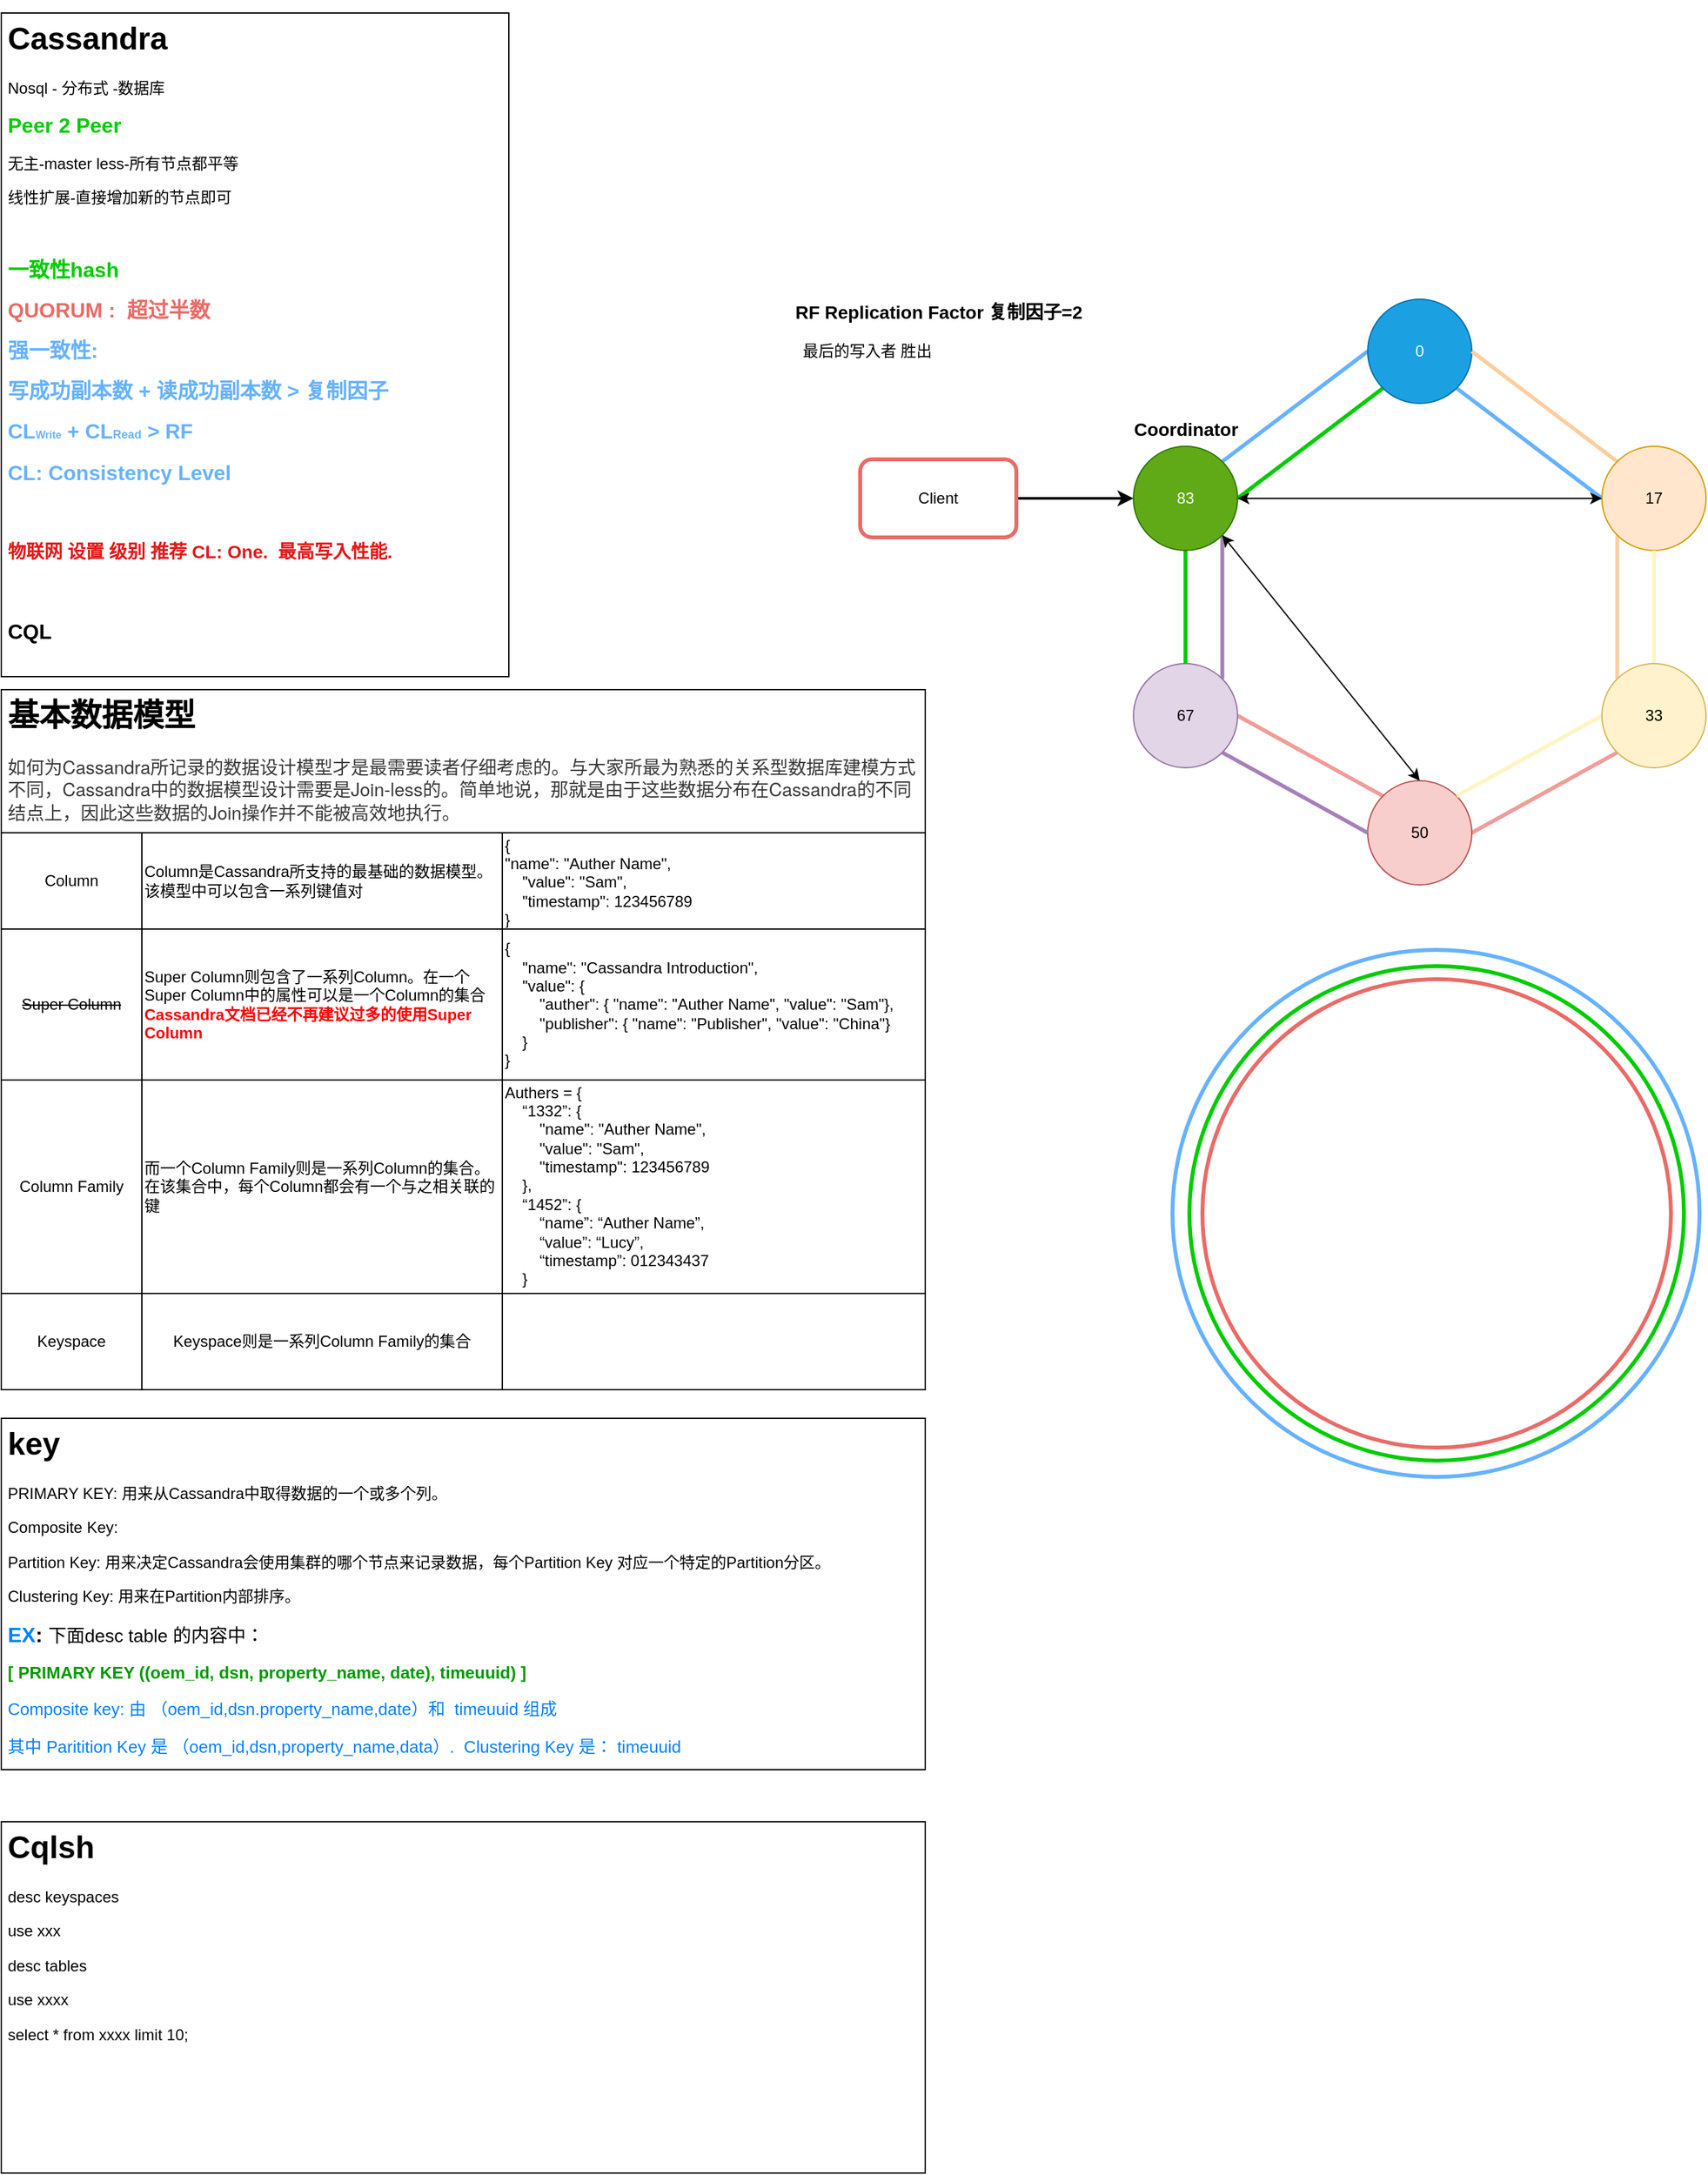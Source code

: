 <mxfile version="13.3.9" type="device" pages="3"><diagram id="2OuVU0kaHSnllwLaU3tQ" name="Page-1"><mxGraphModel dx="752" dy="502" grid="1" gridSize="10" guides="1" tooltips="1" connect="1" arrows="1" fold="1" page="1" pageScale="1" pageWidth="1920" pageHeight="1200" math="0" shadow="0"><root><mxCell id="0"/><mxCell id="1" parent="0"/><mxCell id="NVjWljnD1QJz2eaeQMx4-17" value="" style="ellipse;whiteSpace=wrap;html=1;aspect=fixed;fillColor=none;strokeWidth=3;strokeColor=#00CC00;" parent="1" vertex="1"><mxGeometry x="923" y="742.5" width="380" height="380" as="geometry"/></mxCell><mxCell id="NVjWljnD1QJz2eaeQMx4-18" value="" style="ellipse;whiteSpace=wrap;html=1;aspect=fixed;fillColor=none;strokeWidth=3;strokeColor=#66B2FF;" parent="1" vertex="1"><mxGeometry x="910" y="730" width="405" height="405" as="geometry"/></mxCell><mxCell id="NVjWljnD1QJz2eaeQMx4-1" value="&lt;h1&gt;Cassandra&lt;/h1&gt;&lt;p&gt;Nosql - 分布式 -数据库&amp;nbsp;&amp;nbsp;&lt;/p&gt;&lt;b style=&quot;color: rgb(0 , 204 , 0) ; font-size: 16px&quot;&gt;Peer 2 Peer&lt;/b&gt;&lt;p&gt;无主-master less-所有节点都平等&lt;/p&gt;&lt;p&gt;线性扩展-直接增加新的节点即可&lt;/p&gt;&lt;p&gt;&lt;br&gt;&lt;/p&gt;&lt;p&gt;&lt;font style=&quot;font-size: 16px&quot; color=&quot;#00cc00&quot;&gt;&lt;b&gt;一致性hash&lt;/b&gt;&lt;/font&gt;&lt;/p&gt;&lt;p&gt;&lt;b&gt;&lt;font color=&quot;#ea6b66&quot; style=&quot;font-size: 16px&quot;&gt;QUORUM :&amp;nbsp; 超过半数&lt;/font&gt;&lt;/b&gt;&lt;/p&gt;&lt;div&gt;&lt;b style=&quot;font-size: 16px ; color: rgb(102 , 178 , 255)&quot;&gt;强一致性:&amp;nbsp;&lt;/b&gt;&lt;br&gt;&lt;/div&gt;&lt;p&gt;&lt;font style=&quot;font-size: 16px&quot; color=&quot;#66b2ff&quot;&gt;&lt;b&gt;写成功副本数 + 读成功副本数 &amp;gt; 复制因子&lt;/b&gt;&lt;/font&gt;&lt;/p&gt;&lt;p&gt;&lt;b&gt;&lt;font color=&quot;#66b2ff&quot;&gt;&lt;span style=&quot;font-size: 16px&quot;&gt;CL&lt;/span&gt;&lt;font style=&quot;font-size: 8px&quot;&gt;Write&lt;/font&gt;&lt;span style=&quot;font-size: 16px&quot;&gt; + CL&lt;/span&gt;&lt;font style=&quot;font-size: 9px&quot;&gt;Read&lt;/font&gt;&lt;span style=&quot;font-size: 16px&quot;&gt; &amp;gt; RF&lt;/span&gt;&lt;/font&gt;&lt;/b&gt;&lt;/p&gt;&lt;p&gt;&lt;b&gt;&lt;span style=&quot;font-size: 16px&quot;&gt;&lt;font color=&quot;#66b2ff&quot;&gt;CL: Consistency Level&lt;/font&gt;&lt;/span&gt;&lt;/b&gt;&lt;/p&gt;&lt;p&gt;&lt;font color=&quot;#00cc00&quot;&gt;&lt;b&gt;&lt;span style=&quot;font-size: 16px&quot;&gt;&lt;br&gt;&lt;/span&gt;&lt;/b&gt;&lt;/font&gt;&lt;/p&gt;&lt;p&gt;&lt;b&gt;&lt;font style=&quot;font-size: 14px&quot; color=&quot;#e61717&quot;&gt;物联网 设置 级别 推荐 CL: One.&amp;nbsp; 最高写入性能.&lt;/font&gt;&lt;/b&gt;&lt;/p&gt;&lt;p&gt;&lt;font style=&quot;font-size: 16px&quot; color=&quot;#00cc00&quot;&gt;&lt;b&gt;&lt;br&gt;&lt;/b&gt;&lt;/font&gt;&lt;/p&gt;&lt;p&gt;&lt;font style=&quot;font-size: 16px&quot;&gt;&lt;b&gt;CQL&lt;/b&gt;&lt;/font&gt;&lt;/p&gt;&lt;p&gt;&lt;font style=&quot;font-size: 16px&quot; color=&quot;#00cc00&quot;&gt;&lt;b&gt;&lt;br&gt;&lt;/b&gt;&lt;/font&gt;&lt;/p&gt;&lt;p&gt;&lt;br&gt;&lt;/p&gt;" style="text;html=1;strokeColor=#000000;spacing=5;spacingTop=-20;whiteSpace=wrap;overflow=hidden;rounded=0;fillColor=#ffffff;" parent="1" vertex="1"><mxGeometry x="10" y="10" width="390" height="510" as="geometry"/></mxCell><mxCell id="NVjWljnD1QJz2eaeQMx4-2" value="" style="ellipse;whiteSpace=wrap;html=1;aspect=fixed;fillColor=none;strokeWidth=3;strokeColor=#EA6B66;" parent="1" vertex="1"><mxGeometry x="933" y="752.5" width="360" height="360" as="geometry"/></mxCell><mxCell id="NVjWljnD1QJz2eaeQMx4-23" style="edgeStyle=none;rounded=0;orthogonalLoop=1;jettySize=auto;html=1;exitX=0;exitY=0.5;exitDx=0;exitDy=0;entryX=1;entryY=0;entryDx=0;entryDy=0;strokeColor=#66B2FF;strokeWidth=3;endArrow=none;endFill=0;" parent="1" source="NVjWljnD1QJz2eaeQMx4-3" target="NVjWljnD1QJz2eaeQMx4-8" edge="1"><mxGeometry relative="1" as="geometry"/></mxCell><mxCell id="NVjWljnD1QJz2eaeQMx4-30" style="edgeStyle=none;rounded=0;orthogonalLoop=1;jettySize=auto;html=1;exitX=1;exitY=1;exitDx=0;exitDy=0;entryX=0;entryY=0.5;entryDx=0;entryDy=0;endArrow=none;endFill=0;strokeColor=#66B2FF;strokeWidth=3;" parent="1" source="NVjWljnD1QJz2eaeQMx4-3" target="NVjWljnD1QJz2eaeQMx4-5" edge="1"><mxGeometry relative="1" as="geometry"/></mxCell><mxCell id="NVjWljnD1QJz2eaeQMx4-35" style="edgeStyle=none;rounded=0;orthogonalLoop=1;jettySize=auto;html=1;exitX=0;exitY=1;exitDx=0;exitDy=0;entryX=1;entryY=0.5;entryDx=0;entryDy=0;endArrow=none;endFill=0;strokeColor=#00CC00;strokeWidth=3;" parent="1" source="NVjWljnD1QJz2eaeQMx4-3" target="NVjWljnD1QJz2eaeQMx4-8" edge="1"><mxGeometry relative="1" as="geometry"/></mxCell><mxCell id="NVjWljnD1QJz2eaeQMx4-3" value="0" style="ellipse;whiteSpace=wrap;html=1;aspect=fixed;strokeColor=#006EAF;fillColor=#1ba1e2;fontColor=#ffffff;" parent="1" vertex="1"><mxGeometry x="1060" y="230" width="80" height="80" as="geometry"/></mxCell><mxCell id="NVjWljnD1QJz2eaeQMx4-26" style="edgeStyle=none;rounded=0;orthogonalLoop=1;jettySize=auto;html=1;exitX=1;exitY=0.5;exitDx=0;exitDy=0;entryX=0;entryY=1;entryDx=0;entryDy=0;endArrow=none;endFill=0;strokeColor=#F19C99;strokeWidth=3;" parent="1" source="NVjWljnD1QJz2eaeQMx4-4" target="NVjWljnD1QJz2eaeQMx4-6" edge="1"><mxGeometry relative="1" as="geometry"/></mxCell><mxCell id="NVjWljnD1QJz2eaeQMx4-33" style="edgeStyle=none;rounded=0;orthogonalLoop=1;jettySize=auto;html=1;exitX=0;exitY=0;exitDx=0;exitDy=0;entryX=1;entryY=0.5;entryDx=0;entryDy=0;endArrow=none;endFill=0;strokeColor=#F19C99;strokeWidth=3;" parent="1" source="NVjWljnD1QJz2eaeQMx4-4" target="NVjWljnD1QJz2eaeQMx4-7" edge="1"><mxGeometry relative="1" as="geometry"/></mxCell><mxCell id="NVjWljnD1QJz2eaeQMx4-4" value="50" style="ellipse;whiteSpace=wrap;html=1;aspect=fixed;strokeColor=#b85450;fillColor=#f8cecc;" parent="1" vertex="1"><mxGeometry x="1060" y="600" width="80" height="80" as="geometry"/></mxCell><mxCell id="NVjWljnD1QJz2eaeQMx4-24" style="edgeStyle=none;rounded=0;orthogonalLoop=1;jettySize=auto;html=1;exitX=0;exitY=0;exitDx=0;exitDy=0;entryX=1;entryY=0.5;entryDx=0;entryDy=0;endArrow=none;endFill=0;strokeColor=#FFCE9F;strokeWidth=3;" parent="1" source="NVjWljnD1QJz2eaeQMx4-5" target="NVjWljnD1QJz2eaeQMx4-3" edge="1"><mxGeometry relative="1" as="geometry"/></mxCell><mxCell id="NVjWljnD1QJz2eaeQMx4-31" style="edgeStyle=none;rounded=0;orthogonalLoop=1;jettySize=auto;html=1;exitX=0;exitY=1;exitDx=0;exitDy=0;entryX=0;entryY=0;entryDx=0;entryDy=0;endArrow=none;endFill=0;strokeColor=#FFCE9F;strokeWidth=3;" parent="1" source="NVjWljnD1QJz2eaeQMx4-5" target="NVjWljnD1QJz2eaeQMx4-6" edge="1"><mxGeometry relative="1" as="geometry"/></mxCell><mxCell id="NVjWljnD1QJz2eaeQMx4-5" value="17" style="ellipse;whiteSpace=wrap;html=1;aspect=fixed;strokeColor=#d79b00;fillColor=#ffe6cc;" parent="1" vertex="1"><mxGeometry x="1240" y="343" width="80" height="80" as="geometry"/></mxCell><mxCell id="NVjWljnD1QJz2eaeQMx4-25" style="edgeStyle=none;rounded=0;orthogonalLoop=1;jettySize=auto;html=1;exitX=0.5;exitY=0;exitDx=0;exitDy=0;entryX=0.5;entryY=1;entryDx=0;entryDy=0;endArrow=none;endFill=0;strokeColor=#FFF4C3;strokeWidth=3;" parent="1" source="NVjWljnD1QJz2eaeQMx4-6" target="NVjWljnD1QJz2eaeQMx4-5" edge="1"><mxGeometry relative="1" as="geometry"/></mxCell><mxCell id="NVjWljnD1QJz2eaeQMx4-32" style="edgeStyle=none;rounded=0;orthogonalLoop=1;jettySize=auto;html=1;exitX=0;exitY=0.5;exitDx=0;exitDy=0;entryX=1;entryY=0;entryDx=0;entryDy=0;endArrow=none;endFill=0;strokeColor=#FFF4C3;strokeWidth=3;" parent="1" source="NVjWljnD1QJz2eaeQMx4-6" target="NVjWljnD1QJz2eaeQMx4-4" edge="1"><mxGeometry relative="1" as="geometry"/></mxCell><mxCell id="NVjWljnD1QJz2eaeQMx4-6" value="33" style="ellipse;whiteSpace=wrap;html=1;aspect=fixed;strokeColor=#d6b656;fillColor=#fff2cc;" parent="1" vertex="1"><mxGeometry x="1240" y="510" width="80" height="80" as="geometry"/></mxCell><mxCell id="NVjWljnD1QJz2eaeQMx4-27" style="edgeStyle=none;rounded=0;orthogonalLoop=1;jettySize=auto;html=1;exitX=1;exitY=1;exitDx=0;exitDy=0;entryX=0;entryY=0.5;entryDx=0;entryDy=0;endArrow=none;endFill=0;strokeColor=#A680B8;strokeWidth=3;" parent="1" source="NVjWljnD1QJz2eaeQMx4-7" target="NVjWljnD1QJz2eaeQMx4-4" edge="1"><mxGeometry relative="1" as="geometry"/></mxCell><mxCell id="NVjWljnD1QJz2eaeQMx4-34" style="edgeStyle=none;rounded=0;orthogonalLoop=1;jettySize=auto;html=1;exitX=1;exitY=0;exitDx=0;exitDy=0;entryX=1;entryY=1;entryDx=0;entryDy=0;endArrow=none;endFill=0;strokeColor=#A680B8;strokeWidth=3;" parent="1" source="NVjWljnD1QJz2eaeQMx4-7" target="NVjWljnD1QJz2eaeQMx4-8" edge="1"><mxGeometry relative="1" as="geometry"/></mxCell><mxCell id="NVjWljnD1QJz2eaeQMx4-7" value="67" style="ellipse;whiteSpace=wrap;html=1;aspect=fixed;strokeColor=#9673a6;fillColor=#e1d5e7;" parent="1" vertex="1"><mxGeometry x="880" y="510" width="80" height="80" as="geometry"/></mxCell><mxCell id="NVjWljnD1QJz2eaeQMx4-28" style="edgeStyle=none;rounded=0;orthogonalLoop=1;jettySize=auto;html=1;exitX=0.5;exitY=1;exitDx=0;exitDy=0;entryX=0.5;entryY=0;entryDx=0;entryDy=0;endArrow=none;endFill=0;strokeColor=#00CC00;strokeWidth=3;" parent="1" source="NVjWljnD1QJz2eaeQMx4-8" target="NVjWljnD1QJz2eaeQMx4-7" edge="1"><mxGeometry relative="1" as="geometry"/></mxCell><mxCell id="NVjWljnD1QJz2eaeQMx4-40" style="edgeStyle=none;rounded=0;orthogonalLoop=1;jettySize=auto;html=1;exitX=1;exitY=0.5;exitDx=0;exitDy=0;endArrow=classic;endFill=1;strokeColor=#000000;strokeWidth=1;startArrow=classic;startFill=1;" parent="1" source="NVjWljnD1QJz2eaeQMx4-8" target="NVjWljnD1QJz2eaeQMx4-5" edge="1"><mxGeometry relative="1" as="geometry"/></mxCell><mxCell id="NVjWljnD1QJz2eaeQMx4-41" style="edgeStyle=none;rounded=0;orthogonalLoop=1;jettySize=auto;html=1;exitX=1;exitY=1;exitDx=0;exitDy=0;entryX=0.5;entryY=0;entryDx=0;entryDy=0;endArrow=classic;endFill=1;strokeColor=#000000;strokeWidth=1;startArrow=classic;startFill=1;" parent="1" source="NVjWljnD1QJz2eaeQMx4-8" target="NVjWljnD1QJz2eaeQMx4-4" edge="1"><mxGeometry relative="1" as="geometry"/></mxCell><mxCell id="NVjWljnD1QJz2eaeQMx4-8" value="83" style="ellipse;whiteSpace=wrap;html=1;aspect=fixed;strokeColor=#2D7600;fillColor=#60a917;fontColor=#ffffff;" parent="1" vertex="1"><mxGeometry x="880" y="343" width="80" height="80" as="geometry"/></mxCell><mxCell id="NVjWljnD1QJz2eaeQMx4-16" value="&lt;b&gt;&lt;font style=&quot;font-size: 14px&quot;&gt;RF Replication Factor 复制因子=2&lt;/font&gt;&lt;/b&gt;" style="text;html=1;align=center;verticalAlign=middle;resizable=0;points=[];autosize=1;" parent="1" vertex="1"><mxGeometry x="610" y="230" width="240" height="20" as="geometry"/></mxCell><mxCell id="NVjWljnD1QJz2eaeQMx4-37" style="edgeStyle=none;rounded=0;orthogonalLoop=1;jettySize=auto;html=1;exitX=1;exitY=0.5;exitDx=0;exitDy=0;entryX=0;entryY=0.5;entryDx=0;entryDy=0;endArrow=classic;endFill=1;strokeColor=#000000;strokeWidth=2;" parent="1" source="NVjWljnD1QJz2eaeQMx4-36" target="NVjWljnD1QJz2eaeQMx4-8" edge="1"><mxGeometry relative="1" as="geometry"/></mxCell><mxCell id="NVjWljnD1QJz2eaeQMx4-36" value="Client" style="rounded=1;whiteSpace=wrap;html=1;strokeColor=#EA6B66;strokeWidth=3;" parent="1" vertex="1"><mxGeometry x="670" y="353" width="120" height="60" as="geometry"/></mxCell><mxCell id="NVjWljnD1QJz2eaeQMx4-38" value="&lt;font style=&quot;font-size: 14px&quot;&gt;&lt;b&gt;Coordinator&lt;/b&gt;&lt;/font&gt;" style="text;html=1;align=center;verticalAlign=middle;resizable=0;points=[];autosize=1;" parent="1" vertex="1"><mxGeometry x="870" y="320" width="100" height="20" as="geometry"/></mxCell><mxCell id="NVjWljnD1QJz2eaeQMx4-39" value="最后的写入者 胜出" style="text;html=1;align=center;verticalAlign=middle;resizable=0;points=[];autosize=1;" parent="1" vertex="1"><mxGeometry x="620" y="260" width="110" height="20" as="geometry"/></mxCell><mxCell id="iDSvn_TPb6qCqPE9EEBJ-1" value="&lt;h1&gt;基本数据模型&lt;/h1&gt;&lt;p&gt;&lt;span style=&quot;color: rgb(57 , 57 , 57) ; font-family: &amp;#34;pingfang sc&amp;#34; , &amp;#34;microsoft yahei&amp;#34; , &amp;#34;helvetica neue&amp;#34; , &amp;#34;helvetica&amp;#34; , &amp;#34;arial&amp;#34; , sans-serif ; font-size: 14px ; background-color: rgb(255 , 255 , 255)&quot;&gt;如何为Cassandra所记录的数据设计模型才是最需要读者仔细考虑的。与大家所最为熟悉的关系型数据库建模方式不同，Cassandra中的数据模型设计需要是Join-less的。简单地说，那就是由于这些数据分布在Cassandra的不同结点上，因此这些数据的Join操作并不能被高效地执行。&lt;/span&gt;&lt;br&gt;&lt;/p&gt;" style="text;html=1;spacing=5;spacingTop=-20;whiteSpace=wrap;overflow=hidden;rounded=0;fillColor=#ffffff;strokeColor=#000000;" vertex="1" parent="1"><mxGeometry x="10" y="530" width="710" height="110" as="geometry"/></mxCell><mxCell id="iDSvn_TPb6qCqPE9EEBJ-3" value="" style="shape=table;html=1;whiteSpace=wrap;startSize=0;container=1;collapsible=0;childLayout=tableLayout;strokeColor=#000000;fillColor=#ffffff;" vertex="1" parent="1"><mxGeometry x="10" y="640" width="710" height="428" as="geometry"/></mxCell><mxCell id="iDSvn_TPb6qCqPE9EEBJ-4" value="" style="shape=partialRectangle;html=1;whiteSpace=wrap;collapsible=0;dropTarget=0;pointerEvents=0;fillColor=none;top=0;left=0;bottom=0;right=0;points=[[0,0.5],[1,0.5]];portConstraint=eastwest;" vertex="1" parent="iDSvn_TPb6qCqPE9EEBJ-3"><mxGeometry width="710" height="74" as="geometry"/></mxCell><mxCell id="iDSvn_TPb6qCqPE9EEBJ-5" value="Column" style="shape=partialRectangle;html=1;whiteSpace=wrap;connectable=0;fillColor=none;top=0;left=0;bottom=0;right=0;overflow=hidden;" vertex="1" parent="iDSvn_TPb6qCqPE9EEBJ-4"><mxGeometry width="108" height="74" as="geometry"/></mxCell><mxCell id="iDSvn_TPb6qCqPE9EEBJ-6" value="Column是Cassandra所支持的最基础的数据模型。该模型中可以包含一系列键值对" style="shape=partialRectangle;html=1;whiteSpace=wrap;connectable=0;fillColor=none;top=0;left=0;bottom=0;right=0;overflow=hidden;align=left;" vertex="1" parent="iDSvn_TPb6qCqPE9EEBJ-4"><mxGeometry x="108" width="277" height="74" as="geometry"/></mxCell><mxCell id="iDSvn_TPb6qCqPE9EEBJ-7" value="&lt;div&gt;{&lt;/div&gt;&lt;div&gt;&lt;span&gt;&#9;&lt;/span&gt;&quot;name&quot;: &quot;Auther Name&quot;,&lt;/div&gt;&lt;div&gt;&amp;nbsp; &amp;nbsp; &quot;value&quot;: &quot;Sam&quot;,&lt;/div&gt;&lt;div&gt;&amp;nbsp; &amp;nbsp; &quot;timestamp&quot;: 123456789&lt;/div&gt;&lt;div&gt;}&lt;/div&gt;" style="shape=partialRectangle;html=1;whiteSpace=wrap;connectable=0;fillColor=none;top=0;left=0;bottom=0;right=0;overflow=hidden;align=left;" vertex="1" parent="iDSvn_TPb6qCqPE9EEBJ-4"><mxGeometry x="385" width="325" height="74" as="geometry"/></mxCell><mxCell id="iDSvn_TPb6qCqPE9EEBJ-8" value="" style="shape=partialRectangle;html=1;whiteSpace=wrap;collapsible=0;dropTarget=0;pointerEvents=0;fillColor=none;top=0;left=0;bottom=0;right=0;points=[[0,0.5],[1,0.5]];portConstraint=eastwest;" vertex="1" parent="iDSvn_TPb6qCqPE9EEBJ-3"><mxGeometry y="74" width="710" height="116" as="geometry"/></mxCell><mxCell id="iDSvn_TPb6qCqPE9EEBJ-9" value="&lt;strike style=&quot;text-align: left&quot;&gt;Super Column&lt;/strike&gt;" style="shape=partialRectangle;html=1;whiteSpace=wrap;connectable=0;fillColor=none;top=0;left=0;bottom=0;right=0;overflow=hidden;" vertex="1" parent="iDSvn_TPb6qCqPE9EEBJ-8"><mxGeometry width="108" height="116" as="geometry"/></mxCell><mxCell id="iDSvn_TPb6qCqPE9EEBJ-10" value="Super Column则包含了一系列Column。在一个Super Column中的属性可以是一个Column的集合&lt;br&gt;&lt;b&gt;&lt;font color=&quot;#ff0000&quot;&gt;Cassandra文档已经不再建议过多的使用Super Column&lt;/font&gt;&lt;/b&gt;" style="shape=partialRectangle;html=1;whiteSpace=wrap;connectable=0;fillColor=none;top=0;left=0;bottom=0;right=0;overflow=hidden;align=left;" vertex="1" parent="iDSvn_TPb6qCqPE9EEBJ-8"><mxGeometry x="108" width="277" height="116" as="geometry"/></mxCell><mxCell id="iDSvn_TPb6qCqPE9EEBJ-11" value="&lt;div&gt;{&lt;/div&gt;&lt;div&gt;&amp;nbsp; &amp;nbsp; &quot;name&quot;: &quot;Cassandra Introduction&quot;,&lt;/div&gt;&lt;div&gt;&amp;nbsp; &amp;nbsp; &quot;value&quot;: {&lt;/div&gt;&lt;div&gt;&amp;nbsp; &amp;nbsp; &amp;nbsp; &amp;nbsp; &quot;auther&quot;: { &quot;name&quot;: &quot;Auther Name&quot;, &quot;value&quot;: &quot;Sam&quot;},&lt;/div&gt;&lt;div&gt;&amp;nbsp; &amp;nbsp; &amp;nbsp; &amp;nbsp; &quot;publisher&quot;: { &quot;name&quot;: &quot;Publisher&quot;, &quot;value&quot;: &quot;China&quot;}&lt;/div&gt;&lt;div&gt;&amp;nbsp; &amp;nbsp; }&lt;/div&gt;&lt;div&gt;}&lt;/div&gt;" style="shape=partialRectangle;html=1;whiteSpace=wrap;connectable=0;fillColor=none;top=0;left=0;bottom=0;right=0;overflow=hidden;align=left;" vertex="1" parent="iDSvn_TPb6qCqPE9EEBJ-8"><mxGeometry x="385" width="325" height="116" as="geometry"/></mxCell><mxCell id="iDSvn_TPb6qCqPE9EEBJ-12" value="" style="shape=partialRectangle;html=1;whiteSpace=wrap;collapsible=0;dropTarget=0;pointerEvents=0;fillColor=none;top=0;left=0;bottom=0;right=0;points=[[0,0.5],[1,0.5]];portConstraint=eastwest;" vertex="1" parent="iDSvn_TPb6qCqPE9EEBJ-3"><mxGeometry y="190" width="710" height="164" as="geometry"/></mxCell><mxCell id="iDSvn_TPb6qCqPE9EEBJ-13" value="&lt;span style=&quot;text-align: left&quot;&gt;Column Family&lt;/span&gt;" style="shape=partialRectangle;html=1;whiteSpace=wrap;connectable=0;fillColor=none;top=0;left=0;bottom=0;right=0;overflow=hidden;" vertex="1" parent="iDSvn_TPb6qCqPE9EEBJ-12"><mxGeometry width="108" height="164" as="geometry"/></mxCell><mxCell id="iDSvn_TPb6qCqPE9EEBJ-14" value="而一个Column Family则是一系列Column的集合。在该集合中，每个Column都会有一个与之相关联的键" style="shape=partialRectangle;html=1;whiteSpace=wrap;connectable=0;fillColor=none;top=0;left=0;bottom=0;right=0;overflow=hidden;align=left;" vertex="1" parent="iDSvn_TPb6qCqPE9EEBJ-12"><mxGeometry x="108" width="277" height="164" as="geometry"/></mxCell><mxCell id="iDSvn_TPb6qCqPE9EEBJ-15" value="&lt;div&gt;Authers = {&lt;/div&gt;&lt;div&gt;&amp;nbsp; &amp;nbsp; “1332”: {&lt;/div&gt;&lt;div&gt;&amp;nbsp; &amp;nbsp; &amp;nbsp; &amp;nbsp; &quot;name&quot;: &quot;Auther Name&quot;,&lt;/div&gt;&lt;div&gt;&amp;nbsp; &amp;nbsp; &amp;nbsp; &amp;nbsp; &quot;value&quot;: &quot;Sam&quot;,&lt;/div&gt;&lt;div&gt;&amp;nbsp; &amp;nbsp; &amp;nbsp; &amp;nbsp; &quot;timestamp&quot;: 123456789&lt;/div&gt;&lt;div&gt;&amp;nbsp; &amp;nbsp; },&lt;/div&gt;&lt;div&gt;&amp;nbsp; &amp;nbsp; “1452”: {&lt;/div&gt;&lt;div&gt;&amp;nbsp; &amp;nbsp; &amp;nbsp; &amp;nbsp; “name”: “Auther Name”,&lt;/div&gt;&lt;div&gt;&amp;nbsp; &amp;nbsp; &amp;nbsp; &amp;nbsp; “value”: “Lucy”,&lt;/div&gt;&lt;div&gt;&amp;nbsp; &amp;nbsp; &amp;nbsp; &amp;nbsp; “timestamp”: 012343437&lt;/div&gt;&lt;div&gt;&amp;nbsp; &amp;nbsp; }&lt;/div&gt;&lt;div&gt;}&lt;/div&gt;" style="shape=partialRectangle;html=1;whiteSpace=wrap;connectable=0;fillColor=none;top=0;left=0;bottom=0;right=0;overflow=hidden;align=left;" vertex="1" parent="iDSvn_TPb6qCqPE9EEBJ-12"><mxGeometry x="385" width="325" height="164" as="geometry"/></mxCell><mxCell id="iDSvn_TPb6qCqPE9EEBJ-16" style="shape=partialRectangle;html=1;whiteSpace=wrap;collapsible=0;dropTarget=0;pointerEvents=0;fillColor=none;top=0;left=0;bottom=0;right=0;points=[[0,0.5],[1,0.5]];portConstraint=eastwest;" vertex="1" parent="iDSvn_TPb6qCqPE9EEBJ-3"><mxGeometry y="354" width="710" height="74" as="geometry"/></mxCell><mxCell id="iDSvn_TPb6qCqPE9EEBJ-17" value="&lt;span style=&quot;text-align: left&quot;&gt;Keyspace&lt;/span&gt;" style="shape=partialRectangle;html=1;whiteSpace=wrap;connectable=0;fillColor=none;top=0;left=0;bottom=0;right=0;overflow=hidden;" vertex="1" parent="iDSvn_TPb6qCqPE9EEBJ-16"><mxGeometry width="108" height="74" as="geometry"/></mxCell><mxCell id="iDSvn_TPb6qCqPE9EEBJ-18" value="Keyspace则是一系列Column Family的集合" style="shape=partialRectangle;html=1;whiteSpace=wrap;connectable=0;fillColor=none;top=0;left=0;bottom=0;right=0;overflow=hidden;" vertex="1" parent="iDSvn_TPb6qCqPE9EEBJ-16"><mxGeometry x="108" width="277" height="74" as="geometry"/></mxCell><mxCell id="iDSvn_TPb6qCqPE9EEBJ-19" style="shape=partialRectangle;html=1;whiteSpace=wrap;connectable=0;fillColor=none;top=0;left=0;bottom=0;right=0;overflow=hidden;" vertex="1" parent="iDSvn_TPb6qCqPE9EEBJ-16"><mxGeometry x="385" width="325" height="74" as="geometry"/></mxCell><mxCell id="iDSvn_TPb6qCqPE9EEBJ-2" value="&lt;h1&gt;key&lt;/h1&gt;&lt;p&gt;&lt;span&gt;PRIMARY KEY: 用来从Cassandra中取得数据的一个或多个列。&lt;/span&gt;&lt;br&gt;&lt;/p&gt;&lt;p&gt;Composite Key:&lt;/p&gt;&lt;p&gt;Partition Key: 用来决定Cassandra会使用集群的哪个节点来记录数据，每个Partition Key 对应一个特定的Partition分区。&lt;/p&gt;&lt;p&gt;Clustering Key: 用来在Partition内部排序。&lt;/p&gt;&lt;p&gt;&lt;font&gt;&lt;font color=&quot;#007fff&quot; style=&quot;font-size: 16px ; font-weight: bold&quot;&gt;EX&lt;/font&gt;&lt;b style=&quot;font-size: 16px&quot;&gt;: &lt;/b&gt;&lt;font style=&quot;font-size: 14px&quot;&gt;下面desc table 的内容中：&lt;/font&gt;&lt;/font&gt;&lt;/p&gt;&lt;p&gt;&lt;span&gt;&lt;b&gt;&lt;font style=&quot;font-size: 13px&quot; color=&quot;#009900&quot;&gt;[ PRIMARY KEY ((oem_id, dsn, property_name, date), timeuuid) ]&amp;nbsp;&lt;/font&gt;&lt;/b&gt;&lt;/span&gt;&lt;br&gt;&lt;/p&gt;&lt;p style=&quot;font-size: 13px&quot;&gt;&lt;font style=&quot;font-size: 13px&quot; color=&quot;#007fff&quot;&gt;Composite key: 由 （oem_id,dsn.property_name,date）和&amp;nbsp; timeuuid 组成&lt;/font&gt;&lt;/p&gt;&lt;p style=&quot;font-size: 13px&quot;&gt;&lt;font style=&quot;font-size: 13px&quot; color=&quot;#007fff&quot;&gt;其中 Paritition Key 是 （oem_id,dsn,property_name,data）.&amp;nbsp; Clustering Key 是： timeuuid&lt;/font&gt;&lt;/p&gt;&lt;p style=&quot;font-size: 13px&quot;&gt;&lt;br&gt;&lt;/p&gt;" style="text;html=1;spacing=5;spacingTop=-20;whiteSpace=wrap;overflow=hidden;rounded=0;fillColor=#ffffff;strokeColor=#000000;" vertex="1" parent="1"><mxGeometry x="10" y="1090" width="710" height="270" as="geometry"/></mxCell><mxCell id="iDSvn_TPb6qCqPE9EEBJ-20" value="&lt;h1&gt;Cqlsh&lt;/h1&gt;&lt;p&gt;desc keyspaces&lt;/p&gt;&lt;p&gt;use xxx&lt;br&gt;&lt;/p&gt;&lt;p&gt;desc tables&lt;/p&gt;&lt;p&gt;use xxxx&lt;/p&gt;&lt;p&gt;&lt;span&gt;select * from xxxx limit 10;&lt;/span&gt;&lt;br&gt;&lt;/p&gt;" style="text;html=1;spacing=5;spacingTop=-20;whiteSpace=wrap;overflow=hidden;rounded=0;fillColor=#ffffff;strokeColor=#000000;" vertex="1" parent="1"><mxGeometry x="10" y="1400" width="710" height="270" as="geometry"/></mxCell></root></mxGraphModel></diagram><diagram id="dtq2HoDXOtSBKHZFpilh" name="内部机制"><mxGraphModel dx="752" dy="502" grid="1" gridSize="10" guides="1" tooltips="1" connect="1" arrows="1" fold="1" page="1" pageScale="1" pageWidth="827" pageHeight="1169" math="0" shadow="0"><root><mxCell id="mAGEnHTWPEBsUA6cpj6H-0"/><mxCell id="mAGEnHTWPEBsUA6cpj6H-1" parent="mAGEnHTWPEBsUA6cpj6H-0"/><mxCell id="mAGEnHTWPEBsUA6cpj6H-2" value="" style="shape=table;html=1;whiteSpace=wrap;startSize=0;container=1;collapsible=0;childLayout=tableLayout;strokeColor=#000000;fillColor=#ffffff;align=left;" vertex="1" parent="mAGEnHTWPEBsUA6cpj6H-1"><mxGeometry x="10" y="10" width="800" height="2310" as="geometry"/></mxCell><mxCell id="NRz1ebPwUHH2COzpDJW8-4" style="shape=partialRectangle;html=1;whiteSpace=wrap;collapsible=0;dropTarget=0;pointerEvents=0;fillColor=none;top=0;left=0;bottom=0;right=0;points=[[0,0.5],[1,0.5]];portConstraint=eastwest;" vertex="1" parent="mAGEnHTWPEBsUA6cpj6H-2"><mxGeometry width="800" height="97" as="geometry"/></mxCell><mxCell id="NRz1ebPwUHH2COzpDJW8-5" value="出处" style="shape=partialRectangle;html=1;whiteSpace=wrap;connectable=0;fillColor=none;top=0;left=0;bottom=0;right=0;overflow=hidden;" vertex="1" parent="NRz1ebPwUHH2COzpDJW8-4"><mxGeometry width="190" height="97" as="geometry"/></mxCell><mxCell id="NRz1ebPwUHH2COzpDJW8-6" value="https://www.cnblogs.com/loveis715/p/5299495.html" style="shape=partialRectangle;html=1;whiteSpace=wrap;connectable=0;fillColor=none;top=0;left=0;bottom=0;right=0;overflow=hidden;align=left;" vertex="1" parent="NRz1ebPwUHH2COzpDJW8-4"><mxGeometry x="190" width="520" height="97" as="geometry"/></mxCell><mxCell id="NRz1ebPwUHH2COzpDJW8-7" style="shape=partialRectangle;html=1;whiteSpace=wrap;connectable=0;fillColor=none;top=0;left=0;bottom=0;right=0;overflow=hidden;" vertex="1" parent="NRz1ebPwUHH2COzpDJW8-4"><mxGeometry x="710" width="90" height="97" as="geometry"/></mxCell><mxCell id="mAGEnHTWPEBsUA6cpj6H-3" value="" style="shape=partialRectangle;html=1;whiteSpace=wrap;collapsible=0;dropTarget=0;pointerEvents=0;fillColor=none;top=0;left=0;bottom=0;right=0;points=[[0,0.5],[1,0.5]];portConstraint=eastwest;" vertex="1" parent="mAGEnHTWPEBsUA6cpj6H-2"><mxGeometry y="97" width="800" height="489" as="geometry"/></mxCell><mxCell id="mAGEnHTWPEBsUA6cpj6H-4" value="Log-Structured Merge-Tree" style="shape=partialRectangle;html=1;whiteSpace=wrap;connectable=0;fillColor=none;top=0;left=0;bottom=0;right=0;overflow=hidden;" vertex="1" parent="mAGEnHTWPEBsUA6cpj6H-3"><mxGeometry width="190" height="489" as="geometry"/></mxCell><mxCell id="mAGEnHTWPEBsUA6cpj6H-5" value="&lt;div&gt;最有意思的一个数据结构莫过于Log-Structured Merge-Tree。Cassandra内部使用类似的结构来提高服务实例的运行效率。那它是如何工作的呢？&lt;/div&gt;&lt;div&gt;&lt;br&gt;&lt;/div&gt;&lt;div&gt;　　简单地说，一个Log-Structured Merge-Tree主要由两个树形结构的数据组成：存在于内存中的C0，以及主要存在于磁盘中的C1：&lt;/div&gt;&lt;div&gt;&lt;br&gt;&lt;/div&gt;&lt;div&gt;　　在添加一个新的结点时，Log-Structured Merge-Tree会首先在日志文件中添加一条有关该结点插入的记录，然后再将该结点插入到树C0中。添加到日志文件中的记录主要是基于数据恢复的考虑。毕竟C0树处于内存中，非常容易受到系统宕机等因素的影响。而在读取数据时，Log-Structured Merge-Tree会首先尝试从C0树中查找数据，然后再在C1树中查找。&lt;/div&gt;&lt;div&gt;&lt;br&gt;&lt;/div&gt;&lt;div&gt;　　在C0树满足一定条件之后，如其所占用的内存过大，那么它所包含的数据将被迁移到C1中。在Log-Structured Merge-Tree这个数据结构中，该操作被称为是rolling merge。其会把C0树中的一系列记录归并到C1树中。归并的结果将会写入到新的连续的磁盘空间。&lt;/div&gt;&lt;div&gt;&lt;br&gt;&lt;/div&gt;&lt;div&gt;　　就单个树来看，C1和我们所熟悉的B树或者B+树有点像，是不？&lt;/div&gt;&lt;div&gt;&lt;br&gt;&lt;/div&gt;&lt;div&gt;　　不知道您注意到没有。上面的介绍突出了一个词：连续的。这是因为C1树中同一层次的各个结点在磁盘中是连续记录的。这样磁盘就可以通过连续读取来避免在磁盘上的过多寻道，从而大大地提高了运行效率。&lt;/div&gt;&lt;div&gt;&lt;br&gt;&lt;/div&gt;" style="shape=partialRectangle;html=1;whiteSpace=wrap;connectable=0;fillColor=none;top=0;left=0;bottom=0;right=0;overflow=hidden;align=left;" vertex="1" parent="mAGEnHTWPEBsUA6cpj6H-3"><mxGeometry x="190" width="520" height="489" as="geometry"/></mxCell><mxCell id="mAGEnHTWPEBsUA6cpj6H-6" value="" style="shape=partialRectangle;html=1;whiteSpace=wrap;connectable=0;fillColor=none;top=0;left=0;bottom=0;right=0;overflow=hidden;" vertex="1" parent="mAGEnHTWPEBsUA6cpj6H-3"><mxGeometry x="710" width="90" height="489" as="geometry"/></mxCell><mxCell id="mAGEnHTWPEBsUA6cpj6H-15" style="shape=partialRectangle;html=1;whiteSpace=wrap;collapsible=0;dropTarget=0;pointerEvents=0;fillColor=none;top=0;left=0;bottom=0;right=0;points=[[0,0.5],[1,0.5]];portConstraint=eastwest;" vertex="1" parent="mAGEnHTWPEBsUA6cpj6H-2"><mxGeometry y="586" width="800" height="1145" as="geometry"/></mxCell><mxCell id="mAGEnHTWPEBsUA6cpj6H-16" value="Memtable &amp;amp;&amp;amp;&amp;nbsp; SSTable" style="shape=partialRectangle;html=1;whiteSpace=wrap;connectable=0;fillColor=none;top=0;left=0;bottom=0;right=0;overflow=hidden;" vertex="1" parent="mAGEnHTWPEBsUA6cpj6H-15"><mxGeometry width="190" height="1145" as="geometry"/></mxCell><mxCell id="mAGEnHTWPEBsUA6cpj6H-17" value="&lt;div&gt;好，刚刚我们已经提到了Cassandra内部使用和Log-Structured Merge-Tree类似的数据结构。那么在本节中，我们就将对Cassandra的一些主要数据结构及操作流程进行介绍。可以说，如果您大致理解了上一节对Log-Structured Merge-Tree的讲解，那么理解这些数据结构也将是非常容易的事情。&lt;/div&gt;&lt;div&gt;&lt;br&gt;&lt;/div&gt;&lt;div&gt;　　在Cassandra中有三个非常重要的数据结构：记录在内存中的Memtable，以及保存在磁盘中的Commit Log和SSTable。Memtable在内存中记录着最近所做的修改，而SSTable则在磁盘上记录着Cassandra所承载的绝大部分数据。在SSTable内部记录着一系列根据键排列的一系列键值对。通常情况下，一个Cassandra表会对应着一个Memtable和多个SSTable。除此之外，为了提高对数据进行搜索和访问的速度，Cassandra还允许软件开发人员在特定的列上创建索引。&lt;/div&gt;&lt;div&gt;&lt;br&gt;&lt;/div&gt;&lt;div&gt;　　鉴于数据可能存储于Memtable，也可能已经被持久化到SSTable中，因此Cassandra在读取数据时需要合并从Memtable和SSTable所取得的数据。同时为了提高运行速度，减少不必要的对SSTable的访问，Cassandra提供了一种被称为是Bloom Filter的组成：每个SSTable都有一个Bloom Filter，以用来判断与其关联的SSTable是否包含当前查询所请求的一条或多条数据。如果是，Cassandra将尝试从该SSTable中取出数据；如果不是，Cassandra则会忽略该SSTable，以减少不必要的磁盘访问。&lt;/div&gt;&lt;div&gt;&lt;br&gt;&lt;/div&gt;&lt;div&gt;　　在经由Bloom Filter判断出与其关联的SSTable包含了请求所需要的数据之后，Cassandra就会开始尝试从该SSTable中取出数据了。首先，Cassandra会检查Partition Key Cache是否缓存了所要求数据的索引项Index Entry。如果存在，那么Cassandra会直接从Compression Offset Map中查询该数据所在的地址，并从该地址取回所需要的数据；如果Partition Key Cache并没有缓存该Index Entry，那么Cassandra首先会从Partition Summary中找到Index Entry所在的大致位置，并进而从该位置开始搜索Partition Index，以找到该数据的Index Entry。在找到Index Entry之后，Cassandra就可以从Compression Offset Map找到相应的条目，并根据条目中所记录的数据的位移取得所需要的数据：&lt;/div&gt;&lt;div&gt;&lt;br&gt;&lt;/div&gt;&lt;div&gt;　　发现了么？实际上SSTable中所记录的数据仍然是顺序记录的各个域，但是不同的是，它的查找首先经由了Partition Key Cache以及Compression Offset Map等一系列组成。这些组成仅仅包含了一系列对应关系，也就是相当于连续地记录了请求所需要的数据，进而提高了数据搜索的运行速度，不是么？&lt;/div&gt;&lt;div&gt;&lt;br&gt;&lt;/div&gt;&lt;div&gt;　　Cassandra的写入流程也与Log-Structured Merge-Tree的写入流程非常类似：Log-Structured Merge-Tree中的日志对应着Commit Log，C0树对应着Memtable，而C1树则对应着SSTable的集合。在写入时，Cassandra会首先将数据写入到Memtable中，同时在Commit Log的末尾添加该写入所对应的记录。这样在机器断电等异常情况下，Cassandra仍能通过Commit Log来恢复Memtable中的数据。&lt;/div&gt;&lt;div&gt;&lt;br&gt;&lt;/div&gt;&lt;div&gt;　　在持续地写入数据后，Memtable的大小将逐渐增长。在其大小到达某个阈值时，Cassandra的数据迁移流程就将被触发。该流程一方面会将Memtable中的数据添加到相应的SSTable的末尾，另一方面则会将Commit Log中的写入记录移除。&lt;/div&gt;&lt;div&gt;&lt;br&gt;&lt;/div&gt;&lt;div&gt;　　这也就会造成一个容易让读者困惑的问题：如果是将新的数据写入到SSTable的末尾，那么数据迁移的过程该如何执行对数据的更新？答案就是：在需要对数据进行更新时，Cassandra会在SSTable的末尾添加一条具有当前时间戳的记录，以使得其能够标明自身为最新的记录。而原有的在SSTable中的记录随即宣告失效。&lt;/div&gt;&lt;div&gt;&lt;br&gt;&lt;/div&gt;&lt;div&gt;　　这会导致一个问题，那就是对数据的大量更新会导致SSTable所占用的磁盘空间迅速增长，而且其中所记录的数据很多都已经是过期数据。因此在一段时间之后，磁盘的空间利用率会大幅下降。此时我们就需要通过压缩SSTable的方式释放这些过期数据所占用的空间：&lt;/div&gt;&lt;div&gt;&lt;br&gt;&lt;/div&gt;&lt;div&gt;　　现在有一个问题，那就是我们可以根据重复数据的时间戳来判断哪条是最新的数据，但是我们应该如何处理数据的删除呢？在Cassandra中，对数据的删除是通过一个被称为tombstone的组成来完成的。如果一条数据被添加了一个tombstone，那么其在下次压缩时就被认为是一条已经被删除的数据，从而不会添加到压缩后的SSTable中。&lt;/div&gt;&lt;div&gt;&lt;br&gt;&lt;/div&gt;&lt;div&gt;　　在压缩过程中，原有的SSTable和新的SSTable同时存在于磁盘上。这些原有的SSTable用来完成对数据读取的支持。一旦新的SSTable创建完毕，那么老的SSTable就将被删除。&lt;/div&gt;&lt;div&gt;&lt;br&gt;&lt;/div&gt;&lt;div&gt;　　在这里我们要提几点在日常使用Cassandra的过程中需要注意的问题。首先是，由于通过Commit Log来重建Memtable是一个较为耗时的过程，因此我们在需要重建Memtable的一系列操作前需要尝试手动触发归并逻辑，以将该结点上Memtable中的数据持久化到SSTable中。最常见的一种需要重建Memtable的操作就是重新启动Cassandra所在的结点。&lt;/div&gt;&lt;div&gt;&lt;br&gt;&lt;/div&gt;&lt;div&gt;　　另一个需要注意的地方是，不要过度地使用索引。虽然说索引可以大幅地增加数据的读取速度，但是我们同样需要在数据写入时对其进行维护，造成一定的性能损耗。在这点上，Cassandra和传统的关系型数据库没有太大区别。&lt;/div&gt;" style="shape=partialRectangle;html=1;whiteSpace=wrap;connectable=0;fillColor=none;top=0;left=0;bottom=0;right=0;overflow=hidden;align=left;" vertex="1" parent="mAGEnHTWPEBsUA6cpj6H-15"><mxGeometry x="190" width="520" height="1145" as="geometry"/></mxCell><mxCell id="mAGEnHTWPEBsUA6cpj6H-18" style="shape=partialRectangle;html=1;whiteSpace=wrap;connectable=0;fillColor=none;top=0;left=0;bottom=0;right=0;overflow=hidden;" vertex="1" parent="mAGEnHTWPEBsUA6cpj6H-15"><mxGeometry x="710" width="90" height="1145" as="geometry"/></mxCell><mxCell id="mAGEnHTWPEBsUA6cpj6H-7" value="" style="shape=partialRectangle;html=1;whiteSpace=wrap;collapsible=0;dropTarget=0;pointerEvents=0;fillColor=none;top=0;left=0;bottom=0;right=0;points=[[0,0.5],[1,0.5]];portConstraint=eastwest;" vertex="1" parent="mAGEnHTWPEBsUA6cpj6H-2"><mxGeometry y="1731" width="800" height="23" as="geometry"/></mxCell><mxCell id="mAGEnHTWPEBsUA6cpj6H-8" value="&lt;span&gt;Consistent Hash&lt;/span&gt;" style="shape=partialRectangle;html=1;whiteSpace=wrap;connectable=0;fillColor=none;top=0;left=0;bottom=0;right=0;overflow=hidden;" vertex="1" parent="mAGEnHTWPEBsUA6cpj6H-7"><mxGeometry width="190" height="23" as="geometry"/></mxCell><mxCell id="mAGEnHTWPEBsUA6cpj6H-9" value="" style="shape=partialRectangle;html=1;whiteSpace=wrap;connectable=0;fillColor=none;top=0;left=0;bottom=0;right=0;overflow=hidden;" vertex="1" parent="mAGEnHTWPEBsUA6cpj6H-7"><mxGeometry x="190" width="520" height="23" as="geometry"/></mxCell><mxCell id="mAGEnHTWPEBsUA6cpj6H-10" value="" style="shape=partialRectangle;html=1;whiteSpace=wrap;connectable=0;fillColor=none;top=0;left=0;bottom=0;right=0;overflow=hidden;" vertex="1" parent="mAGEnHTWPEBsUA6cpj6H-7"><mxGeometry x="710" width="90" height="23" as="geometry"/></mxCell><mxCell id="NRz1ebPwUHH2COzpDJW8-0" style="shape=partialRectangle;html=1;whiteSpace=wrap;collapsible=0;dropTarget=0;pointerEvents=0;fillColor=none;top=0;left=0;bottom=0;right=0;points=[[0,0.5],[1,0.5]];portConstraint=eastwest;" vertex="1" parent="mAGEnHTWPEBsUA6cpj6H-2"><mxGeometry y="1754" width="800" height="290" as="geometry"/></mxCell><mxCell id="NRz1ebPwUHH2COzpDJW8-1" value="Gossip" style="shape=partialRectangle;html=1;whiteSpace=wrap;connectable=0;fillColor=none;top=0;left=0;bottom=0;right=0;overflow=hidden;" vertex="1" parent="NRz1ebPwUHH2COzpDJW8-0"><mxGeometry width="190" height="290" as="geometry"/></mxCell><mxCell id="NRz1ebPwUHH2COzpDJW8-2" value="&lt;div&gt;首先就是Gossip。其是用来在Cassandra集群中的各个结点之间传输结点状态的协议。它每秒都将运行一次，并将当前Cassandra结点的状态以及其所知的其它结点的状态与至多三个其它结点交换。通过这种方法，Cassandra的有效结点能很快地了解当前集群中其它结点的状态。同时这些状态信息还包含一个时间戳，以允许Gossip判断到底哪个状态是更新的状态。&lt;/div&gt;&lt;div&gt;&lt;br&gt;&lt;/div&gt;&lt;div&gt;　　除了在集群中的各个结点之间交换各结点的状态之外，Gossip还需要能够应对对集群进行操作的一系列动作。这些操作包括结点的添加，移除，重新加入等。为了能够更好地处理这些情况，Gossip提出了一个叫做Seed Node的概念。其用来为各个新加入的结点提供一个启动Gossip交换的入口。在加入到Cassandra集群之后，新结点就可以首先尝试着跟其所记录的一系列Seed Node交换状态。这一方面可以得到Cassandra集群中其它结点的信息，进而允许其与这些结点进行通讯，又可以将自己加入的信息通过这些Seed Node传递出去。由于一个结点所得到的结点状态信息常常被记录在磁盘等持久化组成中，因此在重新启动之后，其仍然可以通过这些持久化后的结点信息进行通讯，以重新加入Gossip交换。而在一个结点失效的情况下，其它结点将会定时地向该结点发送探测消息，以尝试与其恢复连接。但是这会为我们永久地移除一个结点带来麻烦：其它Cassandra结点总觉得该结点将在某一时刻重新加入集群，因此一直向该结点发送探测信息。此时我们就需要使用Cassandra所提供的结点工具了。&lt;/div&gt;&lt;div&gt;&lt;br&gt;&lt;/div&gt;&lt;div&gt;　　那么Gossip是如何判断是否某个结点失效了呢？如果在交换过程中，参与交换的另一方很久不回答，那么当前结点就会将目标结点标示为失效，并进而通过Gossip协议将该状态传递出去。由于Cassandra集群的拓扑结构可能非常复杂，如跨区域等，因此其用来判断一个结点是否失效的标准并不是在多长时间之内没有响应就判定为失效。毕竟这会导致很大的问题：两个在同一个Lab中的结点进行状态交换会非常快，而跨区域的交换则会比较慢。如果我们设置的时间较短，那么跨区域的状态交换常常会被误报为失效；如果我们所设置的时间较长，那么Gossip对结点失效的探测灵敏度将降低。为了避免这种情况，Gossip使用的是一种根据以往结点间交换历史等众多因素综合起来的决策逻辑。这样对于两个距离较远的结点，其将拥有较大的时间窗，从而不会产生误报。而对于两个距离较近的结点，Gossip将使用较小的时间窗，从而提高探测的灵敏度。&lt;/div&gt;&lt;div&gt;&lt;br&gt;&lt;/div&gt;" style="shape=partialRectangle;html=1;whiteSpace=wrap;connectable=0;fillColor=none;top=0;left=0;bottom=0;right=0;overflow=hidden;align=left;" vertex="1" parent="NRz1ebPwUHH2COzpDJW8-0"><mxGeometry x="190" width="520" height="290" as="geometry"/></mxCell><mxCell id="NRz1ebPwUHH2COzpDJW8-3" style="shape=partialRectangle;html=1;whiteSpace=wrap;connectable=0;fillColor=none;top=0;left=0;bottom=0;right=0;overflow=hidden;" vertex="1" parent="NRz1ebPwUHH2COzpDJW8-0"><mxGeometry x="710" width="90" height="290" as="geometry"/></mxCell><mxCell id="mAGEnHTWPEBsUA6cpj6H-11" value="" style="shape=partialRectangle;html=1;whiteSpace=wrap;collapsible=0;dropTarget=0;pointerEvents=0;fillColor=none;top=0;left=0;bottom=0;right=0;points=[[0,0.5],[1,0.5]];portConstraint=eastwest;" vertex="1" parent="mAGEnHTWPEBsUA6cpj6H-2"><mxGeometry y="2044" width="800" height="266" as="geometry"/></mxCell><mxCell id="mAGEnHTWPEBsUA6cpj6H-12" value="&lt;span&gt;Virtual Node&lt;/span&gt;" style="shape=partialRectangle;html=1;whiteSpace=wrap;connectable=0;fillColor=none;top=0;left=0;bottom=0;right=0;overflow=hidden;" vertex="1" parent="mAGEnHTWPEBsUA6cpj6H-11"><mxGeometry width="190" height="266" as="geometry"/></mxCell><mxCell id="mAGEnHTWPEBsUA6cpj6H-13" value="&lt;div&gt;上面我们介绍了Consistent Hash的运行原理。但是这里还有一个问题，那就是失效的那个结点上的数据该怎么办？我们就无法访问了么？这取决于我们对Cassandra集群数据复制方面的设置。通常情况下，我们都会启用该功能，从而使得多个结点同时记录一份数据的拷贝。那么在其中一个结点失效的情况下，其它结点仍然可以用来读取该数据。&lt;/div&gt;&lt;div&gt;&lt;br&gt;&lt;/div&gt;&lt;div&gt;　　这里要处理的一个情况就是，各个物理结点所具有的容量并不相同。简单地说，如果一个结点所能提供的服务能力远小于其它结点，那么为其分配相同的负载将使得它不堪重负。为了处理这种情况，Cassandra提供了一种被称为VNode的解决方案。在该解决方案中，每个物理结点将根据其实际容量被划分为一系列具有相同容量的VNode。每个VNode则用来负责Ring上的一段数据。例如对于刚刚所展示的具有六个结点的Ring，各个VNode和物理机之间的关系则可能如下所示：&lt;/div&gt;&lt;div&gt;&lt;br&gt;&lt;/div&gt;&lt;div&gt;　　在使用VNode时，我们常常需要注意的一点就是Replication Factor的设置。从其所表示的意义来讲，Cassandra中的Replication Factor和其它常见数据库中所使用的Replication Factor没有什么不同：其所具有的数值用来表示记录在Cassandra中的数据有多少份拷贝。例如在其被设置为1的情况下，Cassandra将只会保存一份数据。如果其被设置为2，那么Cassandra将多保存一份这些数据的拷贝。&lt;/div&gt;&lt;div&gt;&lt;br&gt;&lt;/div&gt;&lt;div&gt;　　在决定Cassandra集群所需要使用的Replication Factor时，我们需要考虑以下一系列因素：&lt;/div&gt;&lt;div&gt;&lt;br&gt;&lt;/div&gt;&lt;div&gt;物理机的数量。试想一下，如果我们将Replication Factor设置为超过物理机的数量，那么必然会有物理机保存了同一份数据的两部分拷贝。这实际上没有太大的作用：一旦该物理机出现异常，那就会一次损失多份数据。因此就高可用性这一点来说，Replication Factor的数值超过物理机的数量时，多出的这些数据拷贝意义并不大。&lt;/div&gt;&lt;div&gt;物理机的异构性。物理机的异构性常常也会影响您所设Replication Factor的效果。举一个极端的例子。如果说我们有一个Cassandra集群而且其由五台物理机组成。其中一台物理机的容量是其它物理机的4倍。那么将Replication Factor设置为3时将会出现具有较大容量的物理机上存储了同样的数据这种问题。其并不比设置为2好多少。&lt;/div&gt;&lt;div&gt;　　因此在决定一个Cassandra集群的Replication Factor时，我们要仔细地根据集群中物理机的数量和容量设置一个合适的数值。否则其只会导致更多的无用的数据拷贝。&lt;/div&gt;" style="shape=partialRectangle;html=1;whiteSpace=wrap;connectable=0;fillColor=none;top=0;left=0;bottom=0;right=0;overflow=hidden;align=left;" vertex="1" parent="mAGEnHTWPEBsUA6cpj6H-11"><mxGeometry x="190" width="520" height="266" as="geometry"/></mxCell><mxCell id="mAGEnHTWPEBsUA6cpj6H-14" value="" style="shape=partialRectangle;html=1;whiteSpace=wrap;connectable=0;fillColor=none;top=0;left=0;bottom=0;right=0;overflow=hidden;" vertex="1" parent="mAGEnHTWPEBsUA6cpj6H-11"><mxGeometry x="710" width="90" height="266" as="geometry"/></mxCell></root></mxGraphModel></diagram><diagram id="n5CdL87UZFlnwCxNGbem" name="集群"><mxGraphModel dx="752" dy="502" grid="1" gridSize="10" guides="1" tooltips="1" connect="1" arrows="1" fold="1" page="1" pageScale="1" pageWidth="827" pageHeight="1169" math="0" shadow="0"><root><mxCell id="fwxFdHIM5W-T2LH_Yb7r-0"/><mxCell id="fwxFdHIM5W-T2LH_Yb7r-1" parent="fwxFdHIM5W-T2LH_Yb7r-0"/></root></mxGraphModel></diagram></mxfile>